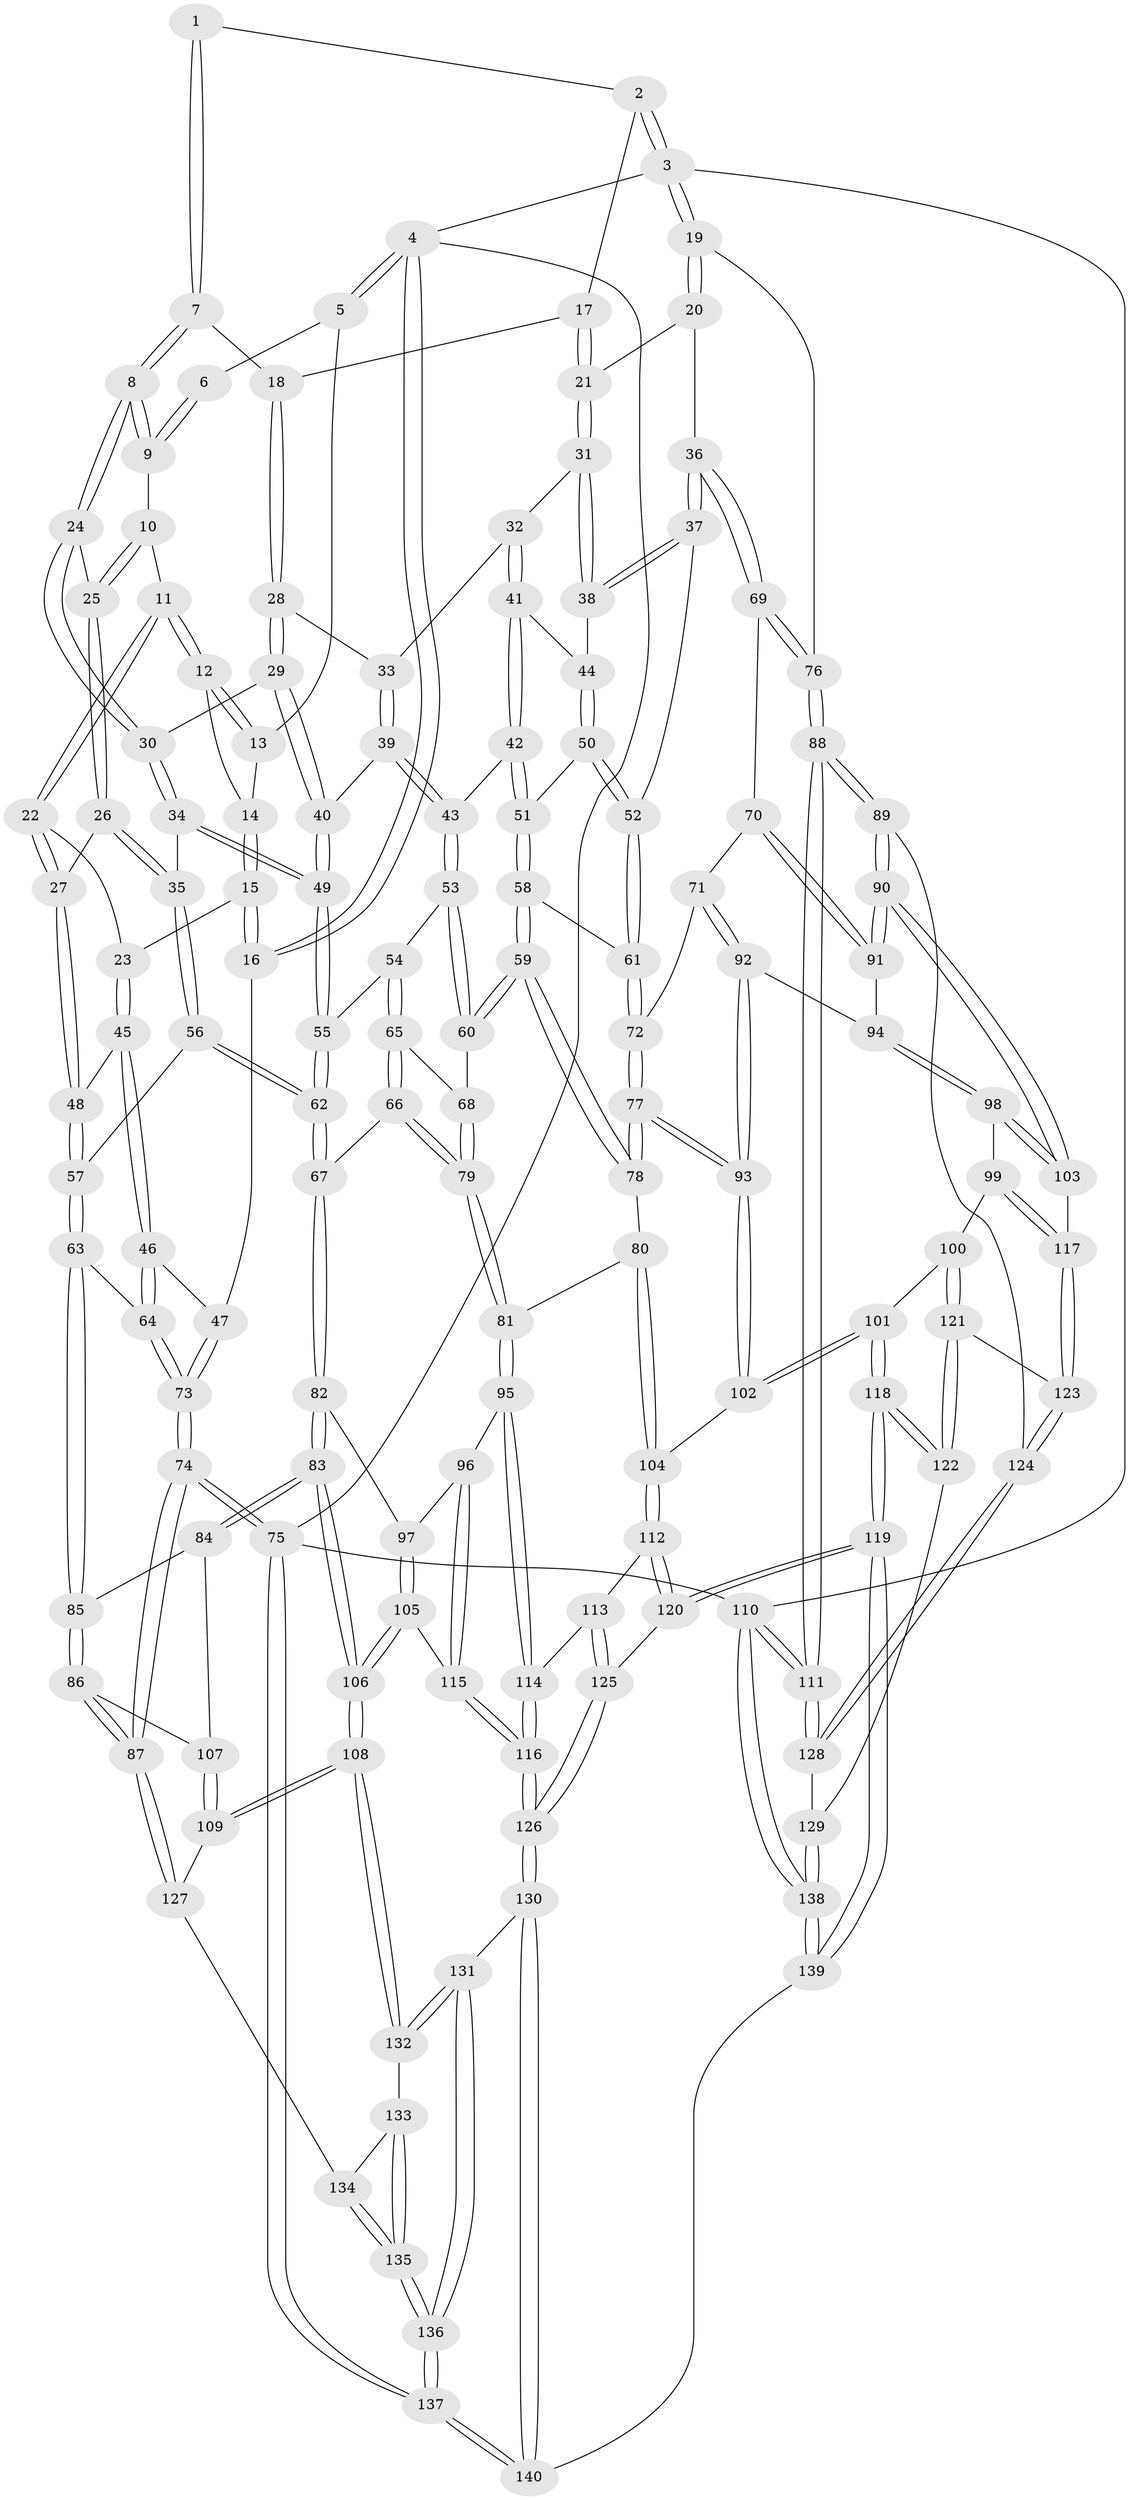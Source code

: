 // coarse degree distribution, {4: 0.47619047619047616, 7: 0.011904761904761904, 3: 0.09523809523809523, 5: 0.2976190476190476, 6: 0.11904761904761904}
// Generated by graph-tools (version 1.1) at 2025/52/02/27/25 19:52:36]
// undirected, 140 vertices, 347 edges
graph export_dot {
graph [start="1"]
  node [color=gray90,style=filled];
  1 [pos="+0.5488571373909944+0"];
  2 [pos="+0.8246535952362787+0"];
  3 [pos="+1+0"];
  4 [pos="+0+0"];
  5 [pos="+0.11377990984669699+0"];
  6 [pos="+0.24497338934904522+0"];
  7 [pos="+0.4933262937838596+0.0843723087656042"];
  8 [pos="+0.42242374236487834+0.15017081079874667"];
  9 [pos="+0.29511344689483004+0"];
  10 [pos="+0.24579437198046453+0.1500274812479073"];
  11 [pos="+0.216693603680365+0.15461067409405932"];
  12 [pos="+0.21125938318226242+0.15108616000240752"];
  13 [pos="+0.12708223184725032+0"];
  14 [pos="+0.0958668583897066+0.1383944008063867"];
  15 [pos="+0.056121269898787+0.18117881260938737"];
  16 [pos="+0+0.19610624849798602"];
  17 [pos="+0.7683731974236991+0"];
  18 [pos="+0.6261423413097951+0.15816452582672594"];
  19 [pos="+1+0.2367102729876942"];
  20 [pos="+0.8345729336560922+0.20594757990291832"];
  21 [pos="+0.8071604244346386+0.192925040730278"];
  22 [pos="+0.18526463020014275+0.2099804283096816"];
  23 [pos="+0.12084431658513509+0.24020960066523292"];
  24 [pos="+0.4211387494154586+0.1553287317951218"];
  25 [pos="+0.30427229749026796+0.1933073760770574"];
  26 [pos="+0.2808828381881746+0.309256501365424"];
  27 [pos="+0.2602756589679038+0.31174456567791836"];
  28 [pos="+0.6251142384896173+0.1715042254936243"];
  29 [pos="+0.5014148753440026+0.23586101872838608"];
  30 [pos="+0.4486115614700267+0.21516964233731056"];
  31 [pos="+0.7737815751641948+0.22994541885896366"];
  32 [pos="+0.6652291384552481+0.23243868534122944"];
  33 [pos="+0.6478652230810565+0.22243166004354478"];
  34 [pos="+0.39140265947787506+0.3409013757370016"];
  35 [pos="+0.28658895160583076+0.31320662484788775"];
  36 [pos="+0.8879242056087943+0.41501481264156287"];
  37 [pos="+0.8382382705724096+0.4087149159698153"];
  38 [pos="+0.7708168140321869+0.2922416736203615"];
  39 [pos="+0.5738625274406309+0.32470170795190456"];
  40 [pos="+0.5497934303373174+0.3107739258496981"];
  41 [pos="+0.6862499527715944+0.3017338976873003"];
  42 [pos="+0.6283947372048567+0.3550359767432043"];
  43 [pos="+0.575163986396977+0.32755629219793975"];
  44 [pos="+0.7086408035716307+0.3133173716221438"];
  45 [pos="+0.13188200959019308+0.3430893383844465"];
  46 [pos="+0.11493309930403144+0.35372162786604167"];
  47 [pos="+0+0.2256782763818042"];
  48 [pos="+0.18096632873998283+0.3491383494375227"];
  49 [pos="+0.40997362720670816+0.3724502295800111"];
  50 [pos="+0.7103797033355305+0.33390823651784435"];
  51 [pos="+0.637409614012762+0.3679961179636098"];
  52 [pos="+0.7407674585085933+0.4387522802872426"];
  53 [pos="+0.5237887313654708+0.44423285931781936"];
  54 [pos="+0.4351066076065809+0.41949087732180423"];
  55 [pos="+0.41805386144474177+0.41195615066128644"];
  56 [pos="+0.28501875497028845+0.49566025220179455"];
  57 [pos="+0.23680620125781845+0.49037440992146053"];
  58 [pos="+0.6883389861809349+0.4578636118782282"];
  59 [pos="+0.6035031745792212+0.5145864326542391"];
  60 [pos="+0.5615143106661717+0.49192157688428456"];
  61 [pos="+0.7110815149452663+0.45642927442944664"];
  62 [pos="+0.32843176631676185+0.5162401281805693"];
  63 [pos="+0.16671748998190636+0.5246367326399959"];
  64 [pos="+0.07484223091132414+0.46262189826571853"];
  65 [pos="+0.4579797042763208+0.5204279056080172"];
  66 [pos="+0.4187758026734097+0.5801800821309581"];
  67 [pos="+0.3385472376524357+0.5460116924124829"];
  68 [pos="+0.5564003549637082+0.49492239564035234"];
  69 [pos="+0.9491271236454268+0.4352332003507671"];
  70 [pos="+0.8760682654612394+0.5218725281933625"];
  71 [pos="+0.7745697246755483+0.5756760440732726"];
  72 [pos="+0.7569422557072842+0.564480310897527"];
  73 [pos="+0+0.5493929435308481"];
  74 [pos="+0+0.6825458005121576"];
  75 [pos="+0+1"];
  76 [pos="+1+0.43242346024013384"];
  77 [pos="+0.6477313551252402+0.6426710763783301"];
  78 [pos="+0.6042010949142546+0.5624608896693888"];
  79 [pos="+0.4359431635653412+0.5936047993023696"];
  80 [pos="+0.48653065683318164+0.6332977498781646"];
  81 [pos="+0.4662498778055458+0.6408941021067717"];
  82 [pos="+0.3203012154125189+0.5874446602408498"];
  83 [pos="+0.24469162125275137+0.6602645138118665"];
  84 [pos="+0.21375892513917383+0.6455965745498787"];
  85 [pos="+0.16344981016625268+0.5440257398192998"];
  86 [pos="+0.02991823537252295+0.6723676346996793"];
  87 [pos="+0+0.7013660770670886"];
  88 [pos="+1+0.7026815678720583"];
  89 [pos="+0.9813351876606218+0.7272354970481973"];
  90 [pos="+0.9693682306613786+0.7235280028763891"];
  91 [pos="+0.845018095790001+0.6342760202994477"];
  92 [pos="+0.7885183500421448+0.6184726099716669"];
  93 [pos="+0.6496341359948206+0.6537472520627574"];
  94 [pos="+0.8004274448311738+0.6347598877548294"];
  95 [pos="+0.4656972053037038+0.6446040635295461"];
  96 [pos="+0.4151492361547047+0.6902454383026252"];
  97 [pos="+0.3595388931977415+0.6715333107070609"];
  98 [pos="+0.7901965700564524+0.6570874245981354"];
  99 [pos="+0.7531707979079655+0.698613106133496"];
  100 [pos="+0.7282895556204272+0.7087421666762024"];
  101 [pos="+0.6860167196543527+0.6952796015723279"];
  102 [pos="+0.6497451096018019+0.6654609254047592"];
  103 [pos="+0.8475983464588648+0.7284325005633159"];
  104 [pos="+0.6215730762722954+0.688501677407878"];
  105 [pos="+0.2830426445981487+0.7636840322106742"];
  106 [pos="+0.2653435746287017+0.7667993778458269"];
  107 [pos="+0.14167191157459036+0.6692595794777069"];
  108 [pos="+0.25232397194006456+0.7843326975294126"];
  109 [pos="+0.20192589340161304+0.7777644634170617"];
  110 [pos="+1+1"];
  111 [pos="+1+1"];
  112 [pos="+0.5987153784842555+0.7139946894248168"];
  113 [pos="+0.5797895165933018+0.7187368234040686"];
  114 [pos="+0.5146797831694055+0.7214025167991951"];
  115 [pos="+0.3977481503945468+0.7736755073113232"];
  116 [pos="+0.46020644628047064+0.8333302172462437"];
  117 [pos="+0.8258641962529917+0.735417171928894"];
  118 [pos="+0.6650358255156686+0.8717461307737349"];
  119 [pos="+0.6421319402515254+0.8901948967058877"];
  120 [pos="+0.6313673977662447+0.8857152784550267"];
  121 [pos="+0.7614353220148993+0.7981015149850926"];
  122 [pos="+0.7086119142871843+0.8529211803465413"];
  123 [pos="+0.7799194975619963+0.7972729157379819"];
  124 [pos="+0.860080697734868+0.8402989259130657"];
  125 [pos="+0.5208746823097067+0.8784185786577641"];
  126 [pos="+0.4755677376124522+0.8804791847039892"];
  127 [pos="+0.07677418582365558+0.7831722082038325"];
  128 [pos="+0.8561317233282669+0.8650823445238024"];
  129 [pos="+0.8371774245078911+0.9053990066525074"];
  130 [pos="+0.4246825759527344+0.9500740705766083"];
  131 [pos="+0.29571874070046617+0.8923033963992701"];
  132 [pos="+0.2535050782619969+0.8080789323532882"];
  133 [pos="+0.17916416159374393+0.8800931125261021"];
  134 [pos="+0.07702712546287621+0.7840765312383711"];
  135 [pos="+0.11070946648514583+0.999469300261344"];
  136 [pos="+0.09494028460989991+1"];
  137 [pos="+0+1"];
  138 [pos="+0.8465723652315986+1"];
  139 [pos="+0.7708374859115429+1"];
  140 [pos="+0.4149106713460922+1"];
  1 -- 2;
  1 -- 7;
  1 -- 7;
  2 -- 3;
  2 -- 3;
  2 -- 17;
  3 -- 4;
  3 -- 19;
  3 -- 19;
  3 -- 110;
  4 -- 5;
  4 -- 5;
  4 -- 16;
  4 -- 16;
  4 -- 75;
  5 -- 6;
  5 -- 13;
  6 -- 9;
  6 -- 9;
  7 -- 8;
  7 -- 8;
  7 -- 18;
  8 -- 9;
  8 -- 9;
  8 -- 24;
  8 -- 24;
  9 -- 10;
  10 -- 11;
  10 -- 25;
  10 -- 25;
  11 -- 12;
  11 -- 12;
  11 -- 22;
  11 -- 22;
  12 -- 13;
  12 -- 13;
  12 -- 14;
  13 -- 14;
  14 -- 15;
  14 -- 15;
  15 -- 16;
  15 -- 16;
  15 -- 23;
  16 -- 47;
  17 -- 18;
  17 -- 21;
  17 -- 21;
  18 -- 28;
  18 -- 28;
  19 -- 20;
  19 -- 20;
  19 -- 76;
  20 -- 21;
  20 -- 36;
  21 -- 31;
  21 -- 31;
  22 -- 23;
  22 -- 27;
  22 -- 27;
  23 -- 45;
  23 -- 45;
  24 -- 25;
  24 -- 30;
  24 -- 30;
  25 -- 26;
  25 -- 26;
  26 -- 27;
  26 -- 35;
  26 -- 35;
  27 -- 48;
  27 -- 48;
  28 -- 29;
  28 -- 29;
  28 -- 33;
  29 -- 30;
  29 -- 40;
  29 -- 40;
  30 -- 34;
  30 -- 34;
  31 -- 32;
  31 -- 38;
  31 -- 38;
  32 -- 33;
  32 -- 41;
  32 -- 41;
  33 -- 39;
  33 -- 39;
  34 -- 35;
  34 -- 49;
  34 -- 49;
  35 -- 56;
  35 -- 56;
  36 -- 37;
  36 -- 37;
  36 -- 69;
  36 -- 69;
  37 -- 38;
  37 -- 38;
  37 -- 52;
  38 -- 44;
  39 -- 40;
  39 -- 43;
  39 -- 43;
  40 -- 49;
  40 -- 49;
  41 -- 42;
  41 -- 42;
  41 -- 44;
  42 -- 43;
  42 -- 51;
  42 -- 51;
  43 -- 53;
  43 -- 53;
  44 -- 50;
  44 -- 50;
  45 -- 46;
  45 -- 46;
  45 -- 48;
  46 -- 47;
  46 -- 64;
  46 -- 64;
  47 -- 73;
  47 -- 73;
  48 -- 57;
  48 -- 57;
  49 -- 55;
  49 -- 55;
  50 -- 51;
  50 -- 52;
  50 -- 52;
  51 -- 58;
  51 -- 58;
  52 -- 61;
  52 -- 61;
  53 -- 54;
  53 -- 60;
  53 -- 60;
  54 -- 55;
  54 -- 65;
  54 -- 65;
  55 -- 62;
  55 -- 62;
  56 -- 57;
  56 -- 62;
  56 -- 62;
  57 -- 63;
  57 -- 63;
  58 -- 59;
  58 -- 59;
  58 -- 61;
  59 -- 60;
  59 -- 60;
  59 -- 78;
  59 -- 78;
  60 -- 68;
  61 -- 72;
  61 -- 72;
  62 -- 67;
  62 -- 67;
  63 -- 64;
  63 -- 85;
  63 -- 85;
  64 -- 73;
  64 -- 73;
  65 -- 66;
  65 -- 66;
  65 -- 68;
  66 -- 67;
  66 -- 79;
  66 -- 79;
  67 -- 82;
  67 -- 82;
  68 -- 79;
  68 -- 79;
  69 -- 70;
  69 -- 76;
  69 -- 76;
  70 -- 71;
  70 -- 91;
  70 -- 91;
  71 -- 72;
  71 -- 92;
  71 -- 92;
  72 -- 77;
  72 -- 77;
  73 -- 74;
  73 -- 74;
  74 -- 75;
  74 -- 75;
  74 -- 87;
  74 -- 87;
  75 -- 137;
  75 -- 137;
  75 -- 110;
  76 -- 88;
  76 -- 88;
  77 -- 78;
  77 -- 78;
  77 -- 93;
  77 -- 93;
  78 -- 80;
  79 -- 81;
  79 -- 81;
  80 -- 81;
  80 -- 104;
  80 -- 104;
  81 -- 95;
  81 -- 95;
  82 -- 83;
  82 -- 83;
  82 -- 97;
  83 -- 84;
  83 -- 84;
  83 -- 106;
  83 -- 106;
  84 -- 85;
  84 -- 107;
  85 -- 86;
  85 -- 86;
  86 -- 87;
  86 -- 87;
  86 -- 107;
  87 -- 127;
  87 -- 127;
  88 -- 89;
  88 -- 89;
  88 -- 111;
  88 -- 111;
  89 -- 90;
  89 -- 90;
  89 -- 124;
  90 -- 91;
  90 -- 91;
  90 -- 103;
  90 -- 103;
  91 -- 94;
  92 -- 93;
  92 -- 93;
  92 -- 94;
  93 -- 102;
  93 -- 102;
  94 -- 98;
  94 -- 98;
  95 -- 96;
  95 -- 114;
  95 -- 114;
  96 -- 97;
  96 -- 115;
  96 -- 115;
  97 -- 105;
  97 -- 105;
  98 -- 99;
  98 -- 103;
  98 -- 103;
  99 -- 100;
  99 -- 117;
  99 -- 117;
  100 -- 101;
  100 -- 121;
  100 -- 121;
  101 -- 102;
  101 -- 102;
  101 -- 118;
  101 -- 118;
  102 -- 104;
  103 -- 117;
  104 -- 112;
  104 -- 112;
  105 -- 106;
  105 -- 106;
  105 -- 115;
  106 -- 108;
  106 -- 108;
  107 -- 109;
  107 -- 109;
  108 -- 109;
  108 -- 109;
  108 -- 132;
  108 -- 132;
  109 -- 127;
  110 -- 111;
  110 -- 111;
  110 -- 138;
  110 -- 138;
  111 -- 128;
  111 -- 128;
  112 -- 113;
  112 -- 120;
  112 -- 120;
  113 -- 114;
  113 -- 125;
  113 -- 125;
  114 -- 116;
  114 -- 116;
  115 -- 116;
  115 -- 116;
  116 -- 126;
  116 -- 126;
  117 -- 123;
  117 -- 123;
  118 -- 119;
  118 -- 119;
  118 -- 122;
  118 -- 122;
  119 -- 120;
  119 -- 120;
  119 -- 139;
  119 -- 139;
  120 -- 125;
  121 -- 122;
  121 -- 122;
  121 -- 123;
  122 -- 129;
  123 -- 124;
  123 -- 124;
  124 -- 128;
  124 -- 128;
  125 -- 126;
  125 -- 126;
  126 -- 130;
  126 -- 130;
  127 -- 134;
  128 -- 129;
  129 -- 138;
  129 -- 138;
  130 -- 131;
  130 -- 140;
  130 -- 140;
  131 -- 132;
  131 -- 132;
  131 -- 136;
  131 -- 136;
  132 -- 133;
  133 -- 134;
  133 -- 135;
  133 -- 135;
  134 -- 135;
  134 -- 135;
  135 -- 136;
  135 -- 136;
  136 -- 137;
  136 -- 137;
  137 -- 140;
  137 -- 140;
  138 -- 139;
  138 -- 139;
  139 -- 140;
}
